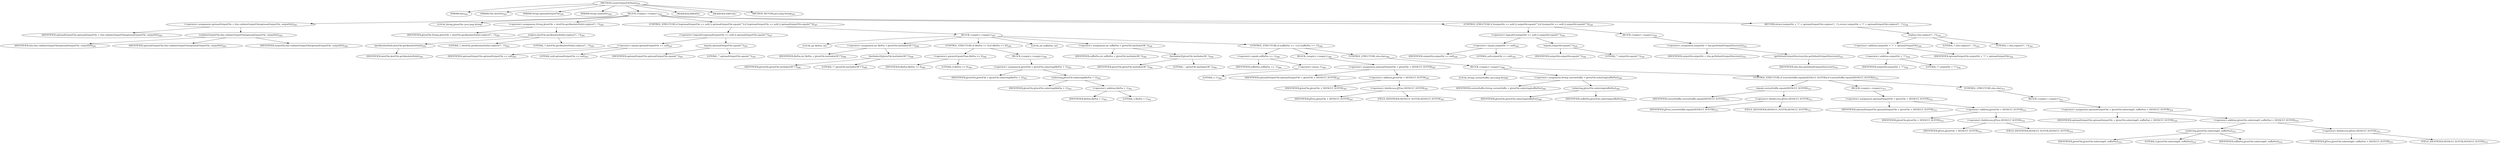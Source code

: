 digraph "createOutputFileName" {  
"747" [label = <(METHOD,createOutputFileName)<SUB>291</SUB>> ]
"25" [label = <(PARAM,this)<SUB>291</SUB>> ]
"748" [label = <(PARAM,File destFile)<SUB>291</SUB>> ]
"749" [label = <(PARAM,String optionalOutputFile)<SUB>291</SUB>> ]
"750" [label = <(PARAM,String outputDir)<SUB>292</SUB>> ]
"751" [label = <(BLOCK,&lt;empty&gt;,&lt;empty&gt;)<SUB>292</SUB>> ]
"752" [label = <(&lt;operator&gt;.assignment,optionalOutputFile = this.validateOutputFile(optionalOutputFile, outputDir))<SUB>293</SUB>> ]
"753" [label = <(IDENTIFIER,optionalOutputFile,optionalOutputFile = this.validateOutputFile(optionalOutputFile, outputDir))<SUB>293</SUB>> ]
"754" [label = <(validateOutputFile,this.validateOutputFile(optionalOutputFile, outputDir))<SUB>293</SUB>> ]
"24" [label = <(IDENTIFIER,this,this.validateOutputFile(optionalOutputFile, outputDir))<SUB>293</SUB>> ]
"755" [label = <(IDENTIFIER,optionalOutputFile,this.validateOutputFile(optionalOutputFile, outputDir))<SUB>293</SUB>> ]
"756" [label = <(IDENTIFIER,outputDir,this.validateOutputFile(optionalOutputFile, outputDir))<SUB>294</SUB>> ]
"757" [label = <(LOCAL,String jjtreeFile: java.lang.String)> ]
"758" [label = <(&lt;operator&gt;.assignment,String jjtreeFile = destFile.getAbsolutePath().replace('\\', '/'))<SUB>295</SUB>> ]
"759" [label = <(IDENTIFIER,jjtreeFile,String jjtreeFile = destFile.getAbsolutePath().replace('\\', '/'))<SUB>295</SUB>> ]
"760" [label = <(replace,destFile.getAbsolutePath().replace('\\', '/'))<SUB>295</SUB>> ]
"761" [label = <(getAbsolutePath,destFile.getAbsolutePath())<SUB>295</SUB>> ]
"762" [label = <(IDENTIFIER,destFile,destFile.getAbsolutePath())<SUB>295</SUB>> ]
"763" [label = <(LITERAL,'\\',destFile.getAbsolutePath().replace('\\', '/'))<SUB>295</SUB>> ]
"764" [label = <(LITERAL,'/',destFile.getAbsolutePath().replace('\\', '/'))<SUB>295</SUB>> ]
"765" [label = <(CONTROL_STRUCTURE,if ((optionalOutputFile == null) || optionalOutputFile.equals(&quot;&quot;)),if ((optionalOutputFile == null) || optionalOutputFile.equals(&quot;&quot;)))<SUB>297</SUB>> ]
"766" [label = <(&lt;operator&gt;.logicalOr,(optionalOutputFile == null) || optionalOutputFile.equals(&quot;&quot;))<SUB>297</SUB>> ]
"767" [label = <(&lt;operator&gt;.equals,optionalOutputFile == null)<SUB>297</SUB>> ]
"768" [label = <(IDENTIFIER,optionalOutputFile,optionalOutputFile == null)<SUB>297</SUB>> ]
"769" [label = <(LITERAL,null,optionalOutputFile == null)<SUB>297</SUB>> ]
"770" [label = <(equals,optionalOutputFile.equals(&quot;&quot;))<SUB>297</SUB>> ]
"771" [label = <(IDENTIFIER,optionalOutputFile,optionalOutputFile.equals(&quot;&quot;))<SUB>297</SUB>> ]
"772" [label = <(LITERAL,&quot;&quot;,optionalOutputFile.equals(&quot;&quot;))<SUB>297</SUB>> ]
"773" [label = <(BLOCK,&lt;empty&gt;,&lt;empty&gt;)<SUB>297</SUB>> ]
"774" [label = <(LOCAL,int filePos: int)> ]
"775" [label = <(&lt;operator&gt;.assignment,int filePos = jjtreeFile.lastIndexOf(&quot;/&quot;))<SUB>298</SUB>> ]
"776" [label = <(IDENTIFIER,filePos,int filePos = jjtreeFile.lastIndexOf(&quot;/&quot;))<SUB>298</SUB>> ]
"777" [label = <(lastIndexOf,jjtreeFile.lastIndexOf(&quot;/&quot;))<SUB>298</SUB>> ]
"778" [label = <(IDENTIFIER,jjtreeFile,jjtreeFile.lastIndexOf(&quot;/&quot;))<SUB>298</SUB>> ]
"779" [label = <(LITERAL,&quot;/&quot;,jjtreeFile.lastIndexOf(&quot;/&quot;))<SUB>298</SUB>> ]
"780" [label = <(CONTROL_STRUCTURE,if (filePos &gt;= 0),if (filePos &gt;= 0))<SUB>300</SUB>> ]
"781" [label = <(&lt;operator&gt;.greaterEqualsThan,filePos &gt;= 0)<SUB>300</SUB>> ]
"782" [label = <(IDENTIFIER,filePos,filePos &gt;= 0)<SUB>300</SUB>> ]
"783" [label = <(LITERAL,0,filePos &gt;= 0)<SUB>300</SUB>> ]
"784" [label = <(BLOCK,&lt;empty&gt;,&lt;empty&gt;)<SUB>300</SUB>> ]
"785" [label = <(&lt;operator&gt;.assignment,jjtreeFile = jjtreeFile.substring(filePos + 1))<SUB>301</SUB>> ]
"786" [label = <(IDENTIFIER,jjtreeFile,jjtreeFile = jjtreeFile.substring(filePos + 1))<SUB>301</SUB>> ]
"787" [label = <(substring,jjtreeFile.substring(filePos + 1))<SUB>301</SUB>> ]
"788" [label = <(IDENTIFIER,jjtreeFile,jjtreeFile.substring(filePos + 1))<SUB>301</SUB>> ]
"789" [label = <(&lt;operator&gt;.addition,filePos + 1)<SUB>301</SUB>> ]
"790" [label = <(IDENTIFIER,filePos,filePos + 1)<SUB>301</SUB>> ]
"791" [label = <(LITERAL,1,filePos + 1)<SUB>301</SUB>> ]
"792" [label = <(LOCAL,int suffixPos: int)> ]
"793" [label = <(&lt;operator&gt;.assignment,int suffixPos = jjtreeFile.lastIndexOf('.'))<SUB>304</SUB>> ]
"794" [label = <(IDENTIFIER,suffixPos,int suffixPos = jjtreeFile.lastIndexOf('.'))<SUB>304</SUB>> ]
"795" [label = <(lastIndexOf,jjtreeFile.lastIndexOf('.'))<SUB>304</SUB>> ]
"796" [label = <(IDENTIFIER,jjtreeFile,jjtreeFile.lastIndexOf('.'))<SUB>304</SUB>> ]
"797" [label = <(LITERAL,'.',jjtreeFile.lastIndexOf('.'))<SUB>304</SUB>> ]
"798" [label = <(CONTROL_STRUCTURE,if (suffixPos == -1),if (suffixPos == -1))<SUB>306</SUB>> ]
"799" [label = <(&lt;operator&gt;.equals,suffixPos == -1)<SUB>306</SUB>> ]
"800" [label = <(IDENTIFIER,suffixPos,suffixPos == -1)<SUB>306</SUB>> ]
"801" [label = <(&lt;operator&gt;.minus,-1)<SUB>306</SUB>> ]
"802" [label = <(LITERAL,1,-1)<SUB>306</SUB>> ]
"803" [label = <(BLOCK,&lt;empty&gt;,&lt;empty&gt;)<SUB>306</SUB>> ]
"804" [label = <(&lt;operator&gt;.assignment,optionalOutputFile = jjtreeFile + DEFAULT_SUFFIX)<SUB>307</SUB>> ]
"805" [label = <(IDENTIFIER,optionalOutputFile,optionalOutputFile = jjtreeFile + DEFAULT_SUFFIX)<SUB>307</SUB>> ]
"806" [label = <(&lt;operator&gt;.addition,jjtreeFile + DEFAULT_SUFFIX)<SUB>307</SUB>> ]
"807" [label = <(IDENTIFIER,jjtreeFile,jjtreeFile + DEFAULT_SUFFIX)<SUB>307</SUB>> ]
"808" [label = <(&lt;operator&gt;.fieldAccess,JJTree.DEFAULT_SUFFIX)<SUB>307</SUB>> ]
"809" [label = <(IDENTIFIER,JJTree,jjtreeFile + DEFAULT_SUFFIX)<SUB>307</SUB>> ]
"810" [label = <(FIELD_IDENTIFIER,DEFAULT_SUFFIX,DEFAULT_SUFFIX)<SUB>307</SUB>> ]
"811" [label = <(CONTROL_STRUCTURE,else,else)<SUB>308</SUB>> ]
"812" [label = <(BLOCK,&lt;empty&gt;,&lt;empty&gt;)<SUB>308</SUB>> ]
"813" [label = <(LOCAL,String currentSuffix: java.lang.String)> ]
"814" [label = <(&lt;operator&gt;.assignment,String currentSuffix = jjtreeFile.substring(suffixPos))<SUB>309</SUB>> ]
"815" [label = <(IDENTIFIER,currentSuffix,String currentSuffix = jjtreeFile.substring(suffixPos))<SUB>309</SUB>> ]
"816" [label = <(substring,jjtreeFile.substring(suffixPos))<SUB>309</SUB>> ]
"817" [label = <(IDENTIFIER,jjtreeFile,jjtreeFile.substring(suffixPos))<SUB>309</SUB>> ]
"818" [label = <(IDENTIFIER,suffixPos,jjtreeFile.substring(suffixPos))<SUB>309</SUB>> ]
"819" [label = <(CONTROL_STRUCTURE,if (currentSuffix.equals(DEFAULT_SUFFIX)),if (currentSuffix.equals(DEFAULT_SUFFIX)))<SUB>311</SUB>> ]
"820" [label = <(equals,currentSuffix.equals(DEFAULT_SUFFIX))<SUB>311</SUB>> ]
"821" [label = <(IDENTIFIER,currentSuffix,currentSuffix.equals(DEFAULT_SUFFIX))<SUB>311</SUB>> ]
"822" [label = <(&lt;operator&gt;.fieldAccess,JJTree.DEFAULT_SUFFIX)<SUB>311</SUB>> ]
"823" [label = <(IDENTIFIER,JJTree,currentSuffix.equals(DEFAULT_SUFFIX))<SUB>311</SUB>> ]
"824" [label = <(FIELD_IDENTIFIER,DEFAULT_SUFFIX,DEFAULT_SUFFIX)<SUB>311</SUB>> ]
"825" [label = <(BLOCK,&lt;empty&gt;,&lt;empty&gt;)<SUB>311</SUB>> ]
"826" [label = <(&lt;operator&gt;.assignment,optionalOutputFile = jjtreeFile + DEFAULT_SUFFIX)<SUB>312</SUB>> ]
"827" [label = <(IDENTIFIER,optionalOutputFile,optionalOutputFile = jjtreeFile + DEFAULT_SUFFIX)<SUB>312</SUB>> ]
"828" [label = <(&lt;operator&gt;.addition,jjtreeFile + DEFAULT_SUFFIX)<SUB>312</SUB>> ]
"829" [label = <(IDENTIFIER,jjtreeFile,jjtreeFile + DEFAULT_SUFFIX)<SUB>312</SUB>> ]
"830" [label = <(&lt;operator&gt;.fieldAccess,JJTree.DEFAULT_SUFFIX)<SUB>312</SUB>> ]
"831" [label = <(IDENTIFIER,JJTree,jjtreeFile + DEFAULT_SUFFIX)<SUB>312</SUB>> ]
"832" [label = <(FIELD_IDENTIFIER,DEFAULT_SUFFIX,DEFAULT_SUFFIX)<SUB>312</SUB>> ]
"833" [label = <(CONTROL_STRUCTURE,else,else)<SUB>313</SUB>> ]
"834" [label = <(BLOCK,&lt;empty&gt;,&lt;empty&gt;)<SUB>313</SUB>> ]
"835" [label = <(&lt;operator&gt;.assignment,optionalOutputFile = jjtreeFile.substring(0, suffixPos) + DEFAULT_SUFFIX)<SUB>314</SUB>> ]
"836" [label = <(IDENTIFIER,optionalOutputFile,optionalOutputFile = jjtreeFile.substring(0, suffixPos) + DEFAULT_SUFFIX)<SUB>314</SUB>> ]
"837" [label = <(&lt;operator&gt;.addition,jjtreeFile.substring(0, suffixPos) + DEFAULT_SUFFIX)<SUB>314</SUB>> ]
"838" [label = <(substring,jjtreeFile.substring(0, suffixPos))<SUB>314</SUB>> ]
"839" [label = <(IDENTIFIER,jjtreeFile,jjtreeFile.substring(0, suffixPos))<SUB>314</SUB>> ]
"840" [label = <(LITERAL,0,jjtreeFile.substring(0, suffixPos))<SUB>314</SUB>> ]
"841" [label = <(IDENTIFIER,suffixPos,jjtreeFile.substring(0, suffixPos))<SUB>314</SUB>> ]
"842" [label = <(&lt;operator&gt;.fieldAccess,JJTree.DEFAULT_SUFFIX)<SUB>315</SUB>> ]
"843" [label = <(IDENTIFIER,JJTree,jjtreeFile.substring(0, suffixPos) + DEFAULT_SUFFIX)<SUB>315</SUB>> ]
"844" [label = <(FIELD_IDENTIFIER,DEFAULT_SUFFIX,DEFAULT_SUFFIX)<SUB>315</SUB>> ]
"845" [label = <(CONTROL_STRUCTURE,if ((outputDir == null) || outputDir.equals(&quot;&quot;)),if ((outputDir == null) || outputDir.equals(&quot;&quot;)))<SUB>320</SUB>> ]
"846" [label = <(&lt;operator&gt;.logicalOr,(outputDir == null) || outputDir.equals(&quot;&quot;))<SUB>320</SUB>> ]
"847" [label = <(&lt;operator&gt;.equals,outputDir == null)<SUB>320</SUB>> ]
"848" [label = <(IDENTIFIER,outputDir,outputDir == null)<SUB>320</SUB>> ]
"849" [label = <(LITERAL,null,outputDir == null)<SUB>320</SUB>> ]
"850" [label = <(equals,outputDir.equals(&quot;&quot;))<SUB>320</SUB>> ]
"851" [label = <(IDENTIFIER,outputDir,outputDir.equals(&quot;&quot;))<SUB>320</SUB>> ]
"852" [label = <(LITERAL,&quot;&quot;,outputDir.equals(&quot;&quot;))<SUB>320</SUB>> ]
"853" [label = <(BLOCK,&lt;empty&gt;,&lt;empty&gt;)<SUB>320</SUB>> ]
"854" [label = <(&lt;operator&gt;.assignment,outputDir = this.getDefaultOutputDirectory())<SUB>321</SUB>> ]
"855" [label = <(IDENTIFIER,outputDir,outputDir = this.getDefaultOutputDirectory())<SUB>321</SUB>> ]
"856" [label = <(getDefaultOutputDirectory,this.getDefaultOutputDirectory())<SUB>321</SUB>> ]
"26" [label = <(IDENTIFIER,this,this.getDefaultOutputDirectory())<SUB>321</SUB>> ]
"857" [label = <(RETURN,return (outputDir + &quot;/&quot; + optionalOutputFile).replace('\\', '/');,return (outputDir + &quot;/&quot; + optionalOutputFile).replace('\\', '/');)<SUB>324</SUB>> ]
"858" [label = <(replace,this.replace('\\', '/'))<SUB>324</SUB>> ]
"859" [label = <(&lt;operator&gt;.addition,outputDir + &quot;/&quot; + optionalOutputFile)<SUB>324</SUB>> ]
"860" [label = <(&lt;operator&gt;.addition,outputDir + &quot;/&quot;)<SUB>324</SUB>> ]
"861" [label = <(IDENTIFIER,outputDir,outputDir + &quot;/&quot;)<SUB>324</SUB>> ]
"862" [label = <(LITERAL,&quot;/&quot;,outputDir + &quot;/&quot;)<SUB>324</SUB>> ]
"863" [label = <(IDENTIFIER,optionalOutputFile,outputDir + &quot;/&quot; + optionalOutputFile)<SUB>324</SUB>> ]
"864" [label = <(LITERAL,'\\',this.replace('\\', '/'))<SUB>324</SUB>> ]
"865" [label = <(LITERAL,'/',this.replace('\\', '/'))<SUB>324</SUB>> ]
"866" [label = <(MODIFIER,PRIVATE)> ]
"867" [label = <(MODIFIER,VIRTUAL)> ]
"868" [label = <(METHOD_RETURN,java.lang.String)<SUB>291</SUB>> ]
  "747" -> "25" 
  "747" -> "748" 
  "747" -> "749" 
  "747" -> "750" 
  "747" -> "751" 
  "747" -> "866" 
  "747" -> "867" 
  "747" -> "868" 
  "751" -> "752" 
  "751" -> "757" 
  "751" -> "758" 
  "751" -> "765" 
  "751" -> "845" 
  "751" -> "857" 
  "752" -> "753" 
  "752" -> "754" 
  "754" -> "24" 
  "754" -> "755" 
  "754" -> "756" 
  "758" -> "759" 
  "758" -> "760" 
  "760" -> "761" 
  "760" -> "763" 
  "760" -> "764" 
  "761" -> "762" 
  "765" -> "766" 
  "765" -> "773" 
  "766" -> "767" 
  "766" -> "770" 
  "767" -> "768" 
  "767" -> "769" 
  "770" -> "771" 
  "770" -> "772" 
  "773" -> "774" 
  "773" -> "775" 
  "773" -> "780" 
  "773" -> "792" 
  "773" -> "793" 
  "773" -> "798" 
  "775" -> "776" 
  "775" -> "777" 
  "777" -> "778" 
  "777" -> "779" 
  "780" -> "781" 
  "780" -> "784" 
  "781" -> "782" 
  "781" -> "783" 
  "784" -> "785" 
  "785" -> "786" 
  "785" -> "787" 
  "787" -> "788" 
  "787" -> "789" 
  "789" -> "790" 
  "789" -> "791" 
  "793" -> "794" 
  "793" -> "795" 
  "795" -> "796" 
  "795" -> "797" 
  "798" -> "799" 
  "798" -> "803" 
  "798" -> "811" 
  "799" -> "800" 
  "799" -> "801" 
  "801" -> "802" 
  "803" -> "804" 
  "804" -> "805" 
  "804" -> "806" 
  "806" -> "807" 
  "806" -> "808" 
  "808" -> "809" 
  "808" -> "810" 
  "811" -> "812" 
  "812" -> "813" 
  "812" -> "814" 
  "812" -> "819" 
  "814" -> "815" 
  "814" -> "816" 
  "816" -> "817" 
  "816" -> "818" 
  "819" -> "820" 
  "819" -> "825" 
  "819" -> "833" 
  "820" -> "821" 
  "820" -> "822" 
  "822" -> "823" 
  "822" -> "824" 
  "825" -> "826" 
  "826" -> "827" 
  "826" -> "828" 
  "828" -> "829" 
  "828" -> "830" 
  "830" -> "831" 
  "830" -> "832" 
  "833" -> "834" 
  "834" -> "835" 
  "835" -> "836" 
  "835" -> "837" 
  "837" -> "838" 
  "837" -> "842" 
  "838" -> "839" 
  "838" -> "840" 
  "838" -> "841" 
  "842" -> "843" 
  "842" -> "844" 
  "845" -> "846" 
  "845" -> "853" 
  "846" -> "847" 
  "846" -> "850" 
  "847" -> "848" 
  "847" -> "849" 
  "850" -> "851" 
  "850" -> "852" 
  "853" -> "854" 
  "854" -> "855" 
  "854" -> "856" 
  "856" -> "26" 
  "857" -> "858" 
  "858" -> "859" 
  "858" -> "864" 
  "858" -> "865" 
  "859" -> "860" 
  "859" -> "863" 
  "860" -> "861" 
  "860" -> "862" 
}
